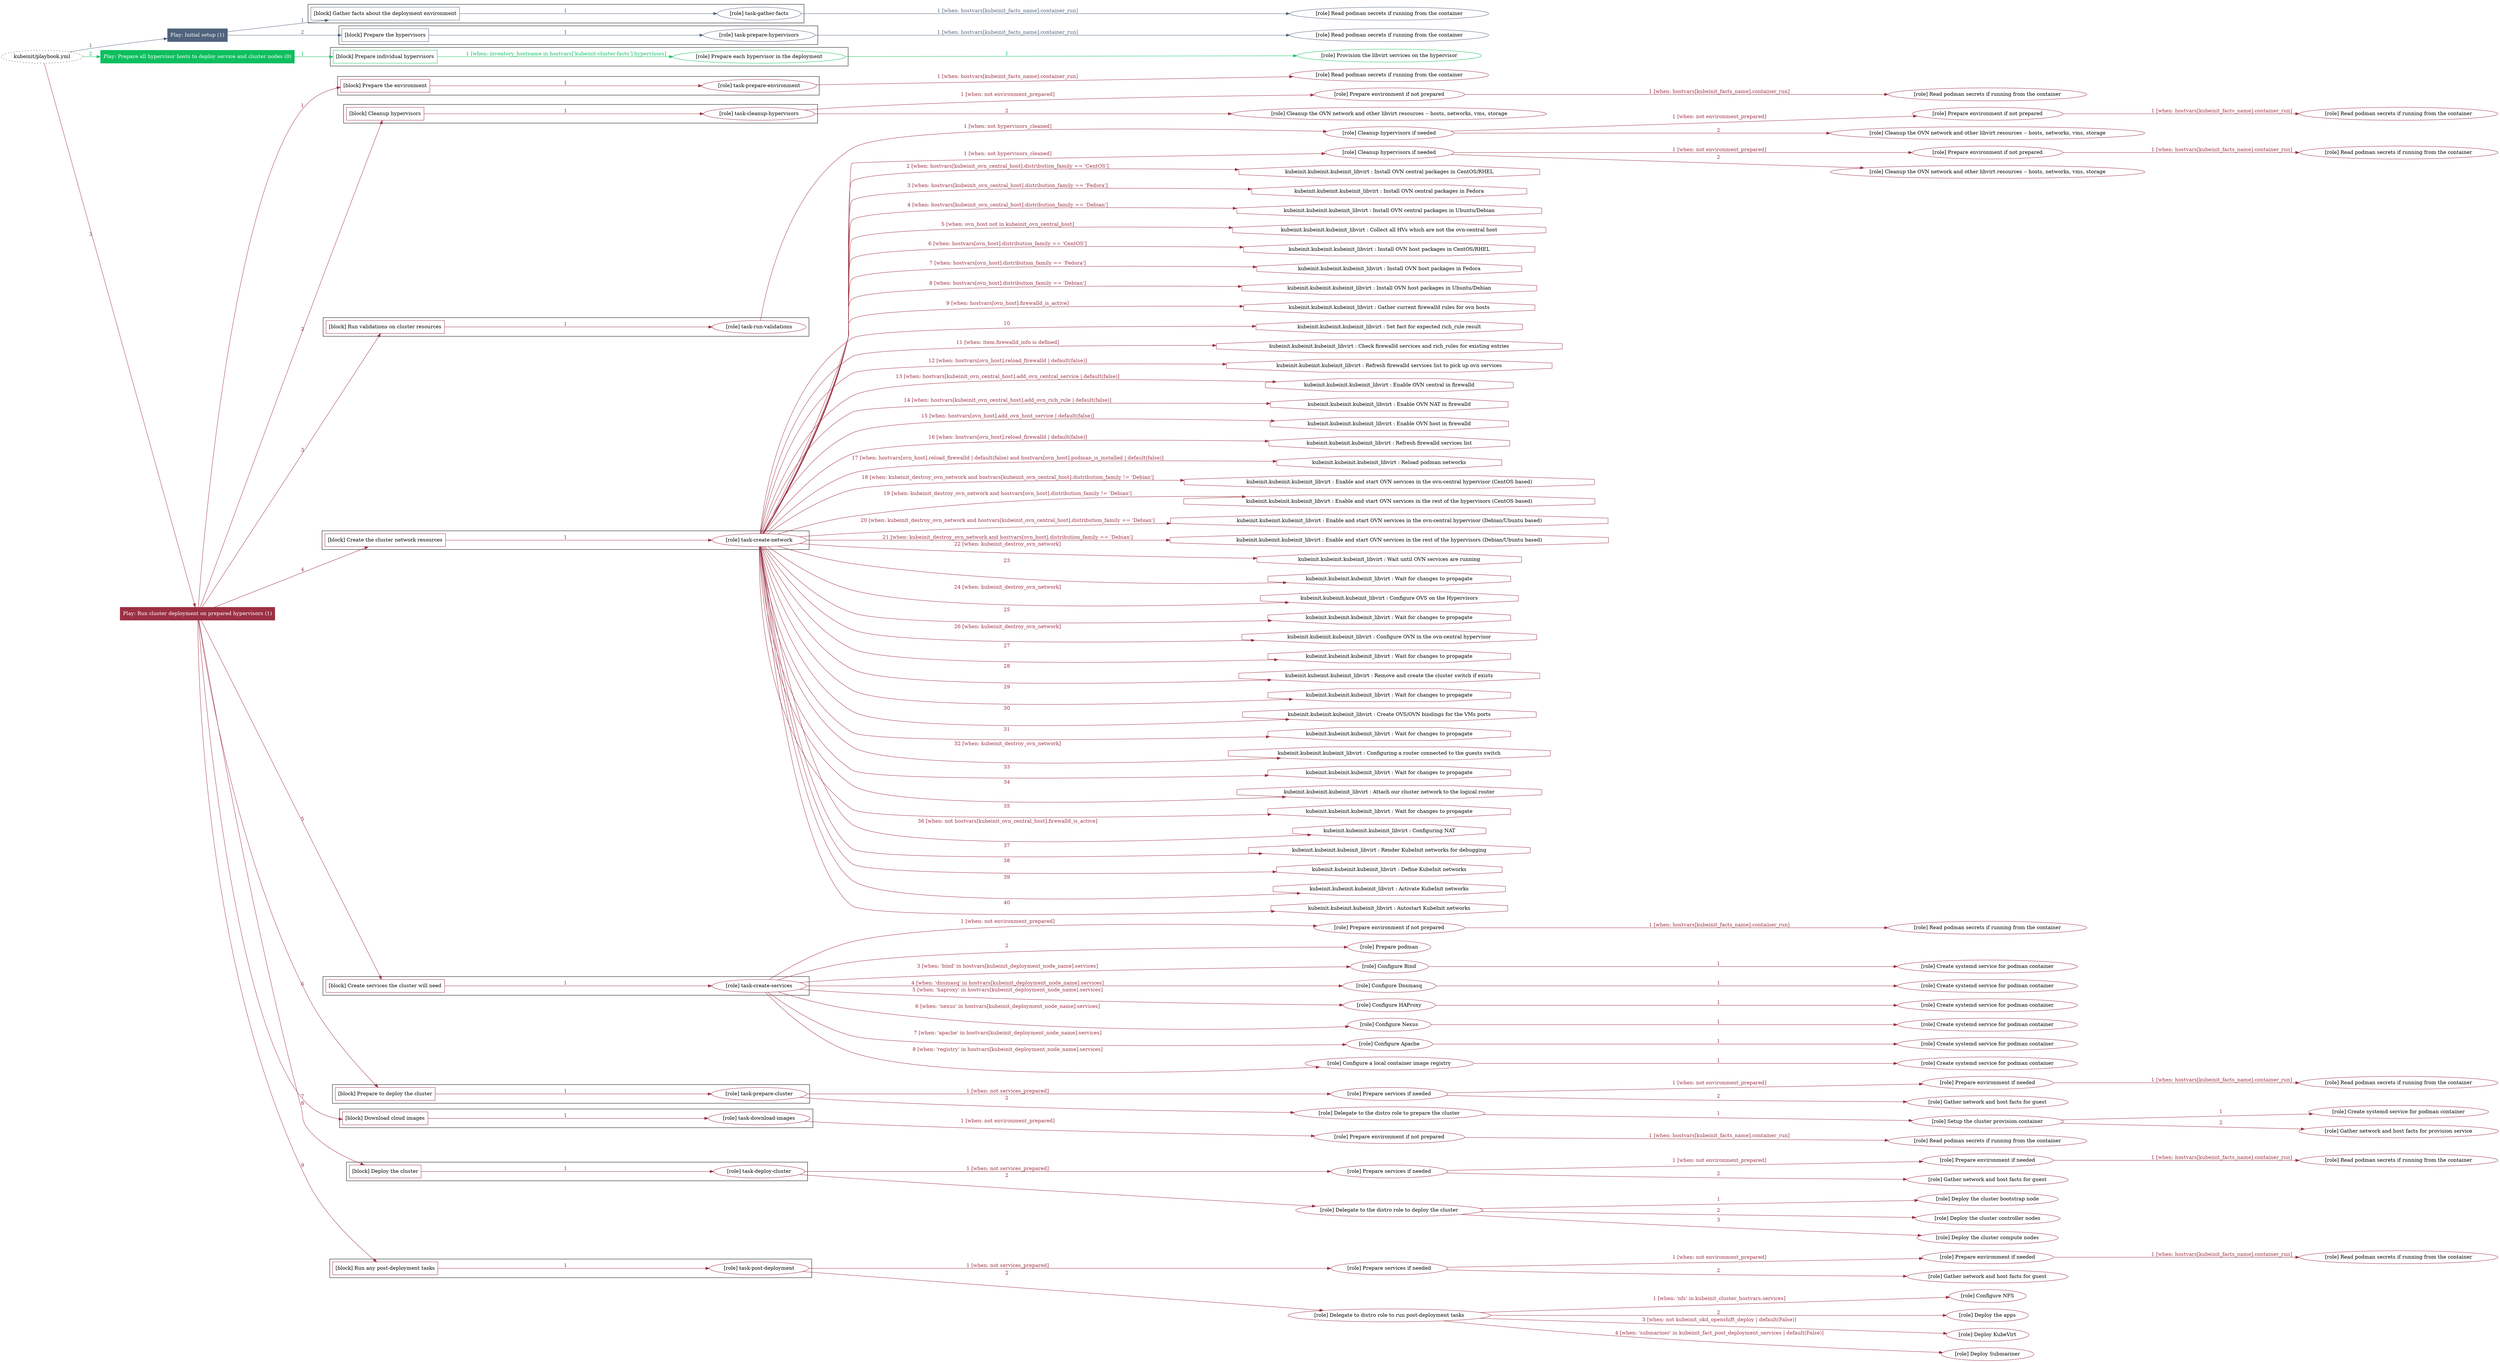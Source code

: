 digraph {
	graph [concentrate=true ordering=in rankdir=LR ratio=fill]
	edge [esep=5 sep=10]
	"kubeinit/playbook.yml" [id=root_node style=dotted]
	play_40a562e1 [label="Play: Initial setup (1)" color="#4f637d" fontcolor="#ffffff" id=play_40a562e1 shape=box style=filled tooltip=localhost]
	"kubeinit/playbook.yml" -> play_40a562e1 [label="1 " color="#4f637d" fontcolor="#4f637d" id=edge_08453124 labeltooltip="1 " tooltip="1 "]
	subgraph "Read podman secrets if running from the container" {
		role_82049441 [label="[role] Read podman secrets if running from the container" color="#4f637d" id=role_82049441 tooltip="Read podman secrets if running from the container"]
	}
	subgraph "task-gather-facts" {
		role_1b596ba8 [label="[role] task-gather-facts" color="#4f637d" id=role_1b596ba8 tooltip="task-gather-facts"]
		role_1b596ba8 -> role_82049441 [label="1 [when: hostvars[kubeinit_facts_name].container_run]" color="#4f637d" fontcolor="#4f637d" id=edge_bfa3de36 labeltooltip="1 [when: hostvars[kubeinit_facts_name].container_run]" tooltip="1 [when: hostvars[kubeinit_facts_name].container_run]"]
	}
	subgraph "Read podman secrets if running from the container" {
		role_7c72291d [label="[role] Read podman secrets if running from the container" color="#4f637d" id=role_7c72291d tooltip="Read podman secrets if running from the container"]
	}
	subgraph "task-prepare-hypervisors" {
		role_d25709a6 [label="[role] task-prepare-hypervisors" color="#4f637d" id=role_d25709a6 tooltip="task-prepare-hypervisors"]
		role_d25709a6 -> role_7c72291d [label="1 [when: hostvars[kubeinit_facts_name].container_run]" color="#4f637d" fontcolor="#4f637d" id=edge_4da88edd labeltooltip="1 [when: hostvars[kubeinit_facts_name].container_run]" tooltip="1 [when: hostvars[kubeinit_facts_name].container_run]"]
	}
	subgraph "Play: Initial setup (1)" {
		play_40a562e1 -> block_bb74b44d [label=1 color="#4f637d" fontcolor="#4f637d" id=edge_07989ad5 labeltooltip=1 tooltip=1]
		subgraph cluster_block_bb74b44d {
			block_bb74b44d [label="[block] Gather facts about the deployment environment" color="#4f637d" id=block_bb74b44d labeltooltip="Gather facts about the deployment environment" shape=box tooltip="Gather facts about the deployment environment"]
			block_bb74b44d -> role_1b596ba8 [label="1 " color="#4f637d" fontcolor="#4f637d" id=edge_405d76a9 labeltooltip="1 " tooltip="1 "]
		}
		play_40a562e1 -> block_6ef3c4cb [label=2 color="#4f637d" fontcolor="#4f637d" id=edge_e797453e labeltooltip=2 tooltip=2]
		subgraph cluster_block_6ef3c4cb {
			block_6ef3c4cb [label="[block] Prepare the hypervisors" color="#4f637d" id=block_6ef3c4cb labeltooltip="Prepare the hypervisors" shape=box tooltip="Prepare the hypervisors"]
			block_6ef3c4cb -> role_d25709a6 [label="1 " color="#4f637d" fontcolor="#4f637d" id=edge_7d63cb44 labeltooltip="1 " tooltip="1 "]
		}
	}
	play_74d61d35 [label="Play: Prepare all hypervisor hosts to deploy service and cluster nodes (0)" color="#0dbf5e" fontcolor="#ffffff" id=play_74d61d35 shape=box style=filled tooltip="Play: Prepare all hypervisor hosts to deploy service and cluster nodes (0)"]
	"kubeinit/playbook.yml" -> play_74d61d35 [label="2 " color="#0dbf5e" fontcolor="#0dbf5e" id=edge_9058902a labeltooltip="2 " tooltip="2 "]
	subgraph "Provision the libvirt services on the hypervisor" {
		role_2a81b2a1 [label="[role] Provision the libvirt services on the hypervisor" color="#0dbf5e" id=role_2a81b2a1 tooltip="Provision the libvirt services on the hypervisor"]
	}
	subgraph "Prepare each hypervisor in the deployment" {
		role_b76b29c3 [label="[role] Prepare each hypervisor in the deployment" color="#0dbf5e" id=role_b76b29c3 tooltip="Prepare each hypervisor in the deployment"]
		role_b76b29c3 -> role_2a81b2a1 [label="1 " color="#0dbf5e" fontcolor="#0dbf5e" id=edge_5bd75b82 labeltooltip="1 " tooltip="1 "]
	}
	subgraph "Play: Prepare all hypervisor hosts to deploy service and cluster nodes (0)" {
		play_74d61d35 -> block_7cc64cf1 [label=1 color="#0dbf5e" fontcolor="#0dbf5e" id=edge_053cdfb1 labeltooltip=1 tooltip=1]
		subgraph cluster_block_7cc64cf1 {
			block_7cc64cf1 [label="[block] Prepare individual hypervisors" color="#0dbf5e" id=block_7cc64cf1 labeltooltip="Prepare individual hypervisors" shape=box tooltip="Prepare individual hypervisors"]
			block_7cc64cf1 -> role_b76b29c3 [label="1 [when: inventory_hostname in hostvars['kubeinit-cluster-facts'].hypervisors]" color="#0dbf5e" fontcolor="#0dbf5e" id=edge_450418eb labeltooltip="1 [when: inventory_hostname in hostvars['kubeinit-cluster-facts'].hypervisors]" tooltip="1 [when: inventory_hostname in hostvars['kubeinit-cluster-facts'].hypervisors]"]
		}
	}
	play_f79e3e32 [label="Play: Run cluster deployment on prepared hypervisors (1)" color="#9c3043" fontcolor="#ffffff" id=play_f79e3e32 shape=box style=filled tooltip=localhost]
	"kubeinit/playbook.yml" -> play_f79e3e32 [label="3 " color="#9c3043" fontcolor="#9c3043" id=edge_fdbec0ab labeltooltip="3 " tooltip="3 "]
	subgraph "Read podman secrets if running from the container" {
		role_764e9688 [label="[role] Read podman secrets if running from the container" color="#9c3043" id=role_764e9688 tooltip="Read podman secrets if running from the container"]
	}
	subgraph "task-prepare-environment" {
		role_87e48ccc [label="[role] task-prepare-environment" color="#9c3043" id=role_87e48ccc tooltip="task-prepare-environment"]
		role_87e48ccc -> role_764e9688 [label="1 [when: hostvars[kubeinit_facts_name].container_run]" color="#9c3043" fontcolor="#9c3043" id=edge_19c777c8 labeltooltip="1 [when: hostvars[kubeinit_facts_name].container_run]" tooltip="1 [when: hostvars[kubeinit_facts_name].container_run]"]
	}
	subgraph "Read podman secrets if running from the container" {
		role_6f47d620 [label="[role] Read podman secrets if running from the container" color="#9c3043" id=role_6f47d620 tooltip="Read podman secrets if running from the container"]
	}
	subgraph "Prepare environment if not prepared" {
		role_1dfe9a4b [label="[role] Prepare environment if not prepared" color="#9c3043" id=role_1dfe9a4b tooltip="Prepare environment if not prepared"]
		role_1dfe9a4b -> role_6f47d620 [label="1 [when: hostvars[kubeinit_facts_name].container_run]" color="#9c3043" fontcolor="#9c3043" id=edge_ae1ee299 labeltooltip="1 [when: hostvars[kubeinit_facts_name].container_run]" tooltip="1 [when: hostvars[kubeinit_facts_name].container_run]"]
	}
	subgraph "Cleanup the OVN network and other libvirt resources -- hosts, networks, vms, storage" {
		role_bbb4a9c3 [label="[role] Cleanup the OVN network and other libvirt resources -- hosts, networks, vms, storage" color="#9c3043" id=role_bbb4a9c3 tooltip="Cleanup the OVN network and other libvirt resources -- hosts, networks, vms, storage"]
	}
	subgraph "task-cleanup-hypervisors" {
		role_a47eeae1 [label="[role] task-cleanup-hypervisors" color="#9c3043" id=role_a47eeae1 tooltip="task-cleanup-hypervisors"]
		role_a47eeae1 -> role_1dfe9a4b [label="1 [when: not environment_prepared]" color="#9c3043" fontcolor="#9c3043" id=edge_9a014526 labeltooltip="1 [when: not environment_prepared]" tooltip="1 [when: not environment_prepared]"]
		role_a47eeae1 -> role_bbb4a9c3 [label="2 " color="#9c3043" fontcolor="#9c3043" id=edge_72b5d8d8 labeltooltip="2 " tooltip="2 "]
	}
	subgraph "Read podman secrets if running from the container" {
		role_e1c67a9d [label="[role] Read podman secrets if running from the container" color="#9c3043" id=role_e1c67a9d tooltip="Read podman secrets if running from the container"]
	}
	subgraph "Prepare environment if not prepared" {
		role_1264e72e [label="[role] Prepare environment if not prepared" color="#9c3043" id=role_1264e72e tooltip="Prepare environment if not prepared"]
		role_1264e72e -> role_e1c67a9d [label="1 [when: hostvars[kubeinit_facts_name].container_run]" color="#9c3043" fontcolor="#9c3043" id=edge_c5d715de labeltooltip="1 [when: hostvars[kubeinit_facts_name].container_run]" tooltip="1 [when: hostvars[kubeinit_facts_name].container_run]"]
	}
	subgraph "Cleanup the OVN network and other libvirt resources -- hosts, networks, vms, storage" {
		role_5f0af9ec [label="[role] Cleanup the OVN network and other libvirt resources -- hosts, networks, vms, storage" color="#9c3043" id=role_5f0af9ec tooltip="Cleanup the OVN network and other libvirt resources -- hosts, networks, vms, storage"]
	}
	subgraph "Cleanup hypervisors if needed" {
		role_5d8e8165 [label="[role] Cleanup hypervisors if needed" color="#9c3043" id=role_5d8e8165 tooltip="Cleanup hypervisors if needed"]
		role_5d8e8165 -> role_1264e72e [label="1 [when: not environment_prepared]" color="#9c3043" fontcolor="#9c3043" id=edge_f6f32d86 labeltooltip="1 [when: not environment_prepared]" tooltip="1 [when: not environment_prepared]"]
		role_5d8e8165 -> role_5f0af9ec [label="2 " color="#9c3043" fontcolor="#9c3043" id=edge_86075838 labeltooltip="2 " tooltip="2 "]
	}
	subgraph "task-run-validations" {
		role_0f422a36 [label="[role] task-run-validations" color="#9c3043" id=role_0f422a36 tooltip="task-run-validations"]
		role_0f422a36 -> role_5d8e8165 [label="1 [when: not hypervisors_cleaned]" color="#9c3043" fontcolor="#9c3043" id=edge_c0ad6c95 labeltooltip="1 [when: not hypervisors_cleaned]" tooltip="1 [when: not hypervisors_cleaned]"]
	}
	subgraph "Read podman secrets if running from the container" {
		role_a625f9b5 [label="[role] Read podman secrets if running from the container" color="#9c3043" id=role_a625f9b5 tooltip="Read podman secrets if running from the container"]
	}
	subgraph "Prepare environment if not prepared" {
		role_9fbe1984 [label="[role] Prepare environment if not prepared" color="#9c3043" id=role_9fbe1984 tooltip="Prepare environment if not prepared"]
		role_9fbe1984 -> role_a625f9b5 [label="1 [when: hostvars[kubeinit_facts_name].container_run]" color="#9c3043" fontcolor="#9c3043" id=edge_cfd0ca4b labeltooltip="1 [when: hostvars[kubeinit_facts_name].container_run]" tooltip="1 [when: hostvars[kubeinit_facts_name].container_run]"]
	}
	subgraph "Cleanup the OVN network and other libvirt resources -- hosts, networks, vms, storage" {
		role_1e4e7b4a [label="[role] Cleanup the OVN network and other libvirt resources -- hosts, networks, vms, storage" color="#9c3043" id=role_1e4e7b4a tooltip="Cleanup the OVN network and other libvirt resources -- hosts, networks, vms, storage"]
	}
	subgraph "Cleanup hypervisors if needed" {
		role_8033d121 [label="[role] Cleanup hypervisors if needed" color="#9c3043" id=role_8033d121 tooltip="Cleanup hypervisors if needed"]
		role_8033d121 -> role_9fbe1984 [label="1 [when: not environment_prepared]" color="#9c3043" fontcolor="#9c3043" id=edge_f238a499 labeltooltip="1 [when: not environment_prepared]" tooltip="1 [when: not environment_prepared]"]
		role_8033d121 -> role_1e4e7b4a [label="2 " color="#9c3043" fontcolor="#9c3043" id=edge_044740e8 labeltooltip="2 " tooltip="2 "]
	}
	subgraph "task-create-network" {
		role_04b38567 [label="[role] task-create-network" color="#9c3043" id=role_04b38567 tooltip="task-create-network"]
		role_04b38567 -> role_8033d121 [label="1 [when: not hypervisors_cleaned]" color="#9c3043" fontcolor="#9c3043" id=edge_b4ddcab4 labeltooltip="1 [when: not hypervisors_cleaned]" tooltip="1 [when: not hypervisors_cleaned]"]
		task_17b6dac5 [label="kubeinit.kubeinit.kubeinit_libvirt : Install OVN central packages in CentOS/RHEL" color="#9c3043" id=task_17b6dac5 shape=octagon tooltip="kubeinit.kubeinit.kubeinit_libvirt : Install OVN central packages in CentOS/RHEL"]
		role_04b38567 -> task_17b6dac5 [label="2 [when: hostvars[kubeinit_ovn_central_host].distribution_family == 'CentOS']" color="#9c3043" fontcolor="#9c3043" id=edge_490864b8 labeltooltip="2 [when: hostvars[kubeinit_ovn_central_host].distribution_family == 'CentOS']" tooltip="2 [when: hostvars[kubeinit_ovn_central_host].distribution_family == 'CentOS']"]
		task_336b172f [label="kubeinit.kubeinit.kubeinit_libvirt : Install OVN central packages in Fedora" color="#9c3043" id=task_336b172f shape=octagon tooltip="kubeinit.kubeinit.kubeinit_libvirt : Install OVN central packages in Fedora"]
		role_04b38567 -> task_336b172f [label="3 [when: hostvars[kubeinit_ovn_central_host].distribution_family == 'Fedora']" color="#9c3043" fontcolor="#9c3043" id=edge_70a2ff4f labeltooltip="3 [when: hostvars[kubeinit_ovn_central_host].distribution_family == 'Fedora']" tooltip="3 [when: hostvars[kubeinit_ovn_central_host].distribution_family == 'Fedora']"]
		task_a4cec09b [label="kubeinit.kubeinit.kubeinit_libvirt : Install OVN central packages in Ubuntu/Debian" color="#9c3043" id=task_a4cec09b shape=octagon tooltip="kubeinit.kubeinit.kubeinit_libvirt : Install OVN central packages in Ubuntu/Debian"]
		role_04b38567 -> task_a4cec09b [label="4 [when: hostvars[kubeinit_ovn_central_host].distribution_family == 'Debian']" color="#9c3043" fontcolor="#9c3043" id=edge_02af4e7d labeltooltip="4 [when: hostvars[kubeinit_ovn_central_host].distribution_family == 'Debian']" tooltip="4 [when: hostvars[kubeinit_ovn_central_host].distribution_family == 'Debian']"]
		task_ef29b1ea [label="kubeinit.kubeinit.kubeinit_libvirt : Collect all HVs which are not the ovn-central host" color="#9c3043" id=task_ef29b1ea shape=octagon tooltip="kubeinit.kubeinit.kubeinit_libvirt : Collect all HVs which are not the ovn-central host"]
		role_04b38567 -> task_ef29b1ea [label="5 [when: ovn_host not in kubeinit_ovn_central_host]" color="#9c3043" fontcolor="#9c3043" id=edge_bc4c8ade labeltooltip="5 [when: ovn_host not in kubeinit_ovn_central_host]" tooltip="5 [when: ovn_host not in kubeinit_ovn_central_host]"]
		task_f6954dcf [label="kubeinit.kubeinit.kubeinit_libvirt : Install OVN host packages in CentOS/RHEL" color="#9c3043" id=task_f6954dcf shape=octagon tooltip="kubeinit.kubeinit.kubeinit_libvirt : Install OVN host packages in CentOS/RHEL"]
		role_04b38567 -> task_f6954dcf [label="6 [when: hostvars[ovn_host].distribution_family == 'CentOS']" color="#9c3043" fontcolor="#9c3043" id=edge_c1c88b5e labeltooltip="6 [when: hostvars[ovn_host].distribution_family == 'CentOS']" tooltip="6 [when: hostvars[ovn_host].distribution_family == 'CentOS']"]
		task_d07ded8d [label="kubeinit.kubeinit.kubeinit_libvirt : Install OVN host packages in Fedora" color="#9c3043" id=task_d07ded8d shape=octagon tooltip="kubeinit.kubeinit.kubeinit_libvirt : Install OVN host packages in Fedora"]
		role_04b38567 -> task_d07ded8d [label="7 [when: hostvars[ovn_host].distribution_family == 'Fedora']" color="#9c3043" fontcolor="#9c3043" id=edge_54f8e0eb labeltooltip="7 [when: hostvars[ovn_host].distribution_family == 'Fedora']" tooltip="7 [when: hostvars[ovn_host].distribution_family == 'Fedora']"]
		task_7067ad5e [label="kubeinit.kubeinit.kubeinit_libvirt : Install OVN host packages in Ubuntu/Debian" color="#9c3043" id=task_7067ad5e shape=octagon tooltip="kubeinit.kubeinit.kubeinit_libvirt : Install OVN host packages in Ubuntu/Debian"]
		role_04b38567 -> task_7067ad5e [label="8 [when: hostvars[ovn_host].distribution_family == 'Debian']" color="#9c3043" fontcolor="#9c3043" id=edge_3810dc14 labeltooltip="8 [when: hostvars[ovn_host].distribution_family == 'Debian']" tooltip="8 [when: hostvars[ovn_host].distribution_family == 'Debian']"]
		task_6132e92f [label="kubeinit.kubeinit.kubeinit_libvirt : Gather current firewalld rules for ovn hosts" color="#9c3043" id=task_6132e92f shape=octagon tooltip="kubeinit.kubeinit.kubeinit_libvirt : Gather current firewalld rules for ovn hosts"]
		role_04b38567 -> task_6132e92f [label="9 [when: hostvars[ovn_host].firewalld_is_active]" color="#9c3043" fontcolor="#9c3043" id=edge_69013f64 labeltooltip="9 [when: hostvars[ovn_host].firewalld_is_active]" tooltip="9 [when: hostvars[ovn_host].firewalld_is_active]"]
		task_9466d3b9 [label="kubeinit.kubeinit.kubeinit_libvirt : Set fact for expected rich_rule result" color="#9c3043" id=task_9466d3b9 shape=octagon tooltip="kubeinit.kubeinit.kubeinit_libvirt : Set fact for expected rich_rule result"]
		role_04b38567 -> task_9466d3b9 [label="10 " color="#9c3043" fontcolor="#9c3043" id=edge_6e8dee7b labeltooltip="10 " tooltip="10 "]
		task_163b4893 [label="kubeinit.kubeinit.kubeinit_libvirt : Check firewalld services and rich_rules for existing entries" color="#9c3043" id=task_163b4893 shape=octagon tooltip="kubeinit.kubeinit.kubeinit_libvirt : Check firewalld services and rich_rules for existing entries"]
		role_04b38567 -> task_163b4893 [label="11 [when: item.firewalld_info is defined]" color="#9c3043" fontcolor="#9c3043" id=edge_3f635250 labeltooltip="11 [when: item.firewalld_info is defined]" tooltip="11 [when: item.firewalld_info is defined]"]
		task_42831525 [label="kubeinit.kubeinit.kubeinit_libvirt : Refresh firewalld services list to pick up ovn services" color="#9c3043" id=task_42831525 shape=octagon tooltip="kubeinit.kubeinit.kubeinit_libvirt : Refresh firewalld services list to pick up ovn services"]
		role_04b38567 -> task_42831525 [label="12 [when: hostvars[ovn_host].reload_firewalld | default(false)]" color="#9c3043" fontcolor="#9c3043" id=edge_bff9036f labeltooltip="12 [when: hostvars[ovn_host].reload_firewalld | default(false)]" tooltip="12 [when: hostvars[ovn_host].reload_firewalld | default(false)]"]
		task_0dee4e84 [label="kubeinit.kubeinit.kubeinit_libvirt : Enable OVN central in firewalld" color="#9c3043" id=task_0dee4e84 shape=octagon tooltip="kubeinit.kubeinit.kubeinit_libvirt : Enable OVN central in firewalld"]
		role_04b38567 -> task_0dee4e84 [label="13 [when: hostvars[kubeinit_ovn_central_host].add_ovn_central_service | default(false)]" color="#9c3043" fontcolor="#9c3043" id=edge_9bb309a9 labeltooltip="13 [when: hostvars[kubeinit_ovn_central_host].add_ovn_central_service | default(false)]" tooltip="13 [when: hostvars[kubeinit_ovn_central_host].add_ovn_central_service | default(false)]"]
		task_3d23e281 [label="kubeinit.kubeinit.kubeinit_libvirt : Enable OVN NAT in firewalld" color="#9c3043" id=task_3d23e281 shape=octagon tooltip="kubeinit.kubeinit.kubeinit_libvirt : Enable OVN NAT in firewalld"]
		role_04b38567 -> task_3d23e281 [label="14 [when: hostvars[kubeinit_ovn_central_host].add_ovn_rich_rule | default(false)]" color="#9c3043" fontcolor="#9c3043" id=edge_26bd552f labeltooltip="14 [when: hostvars[kubeinit_ovn_central_host].add_ovn_rich_rule | default(false)]" tooltip="14 [when: hostvars[kubeinit_ovn_central_host].add_ovn_rich_rule | default(false)]"]
		task_3744ca73 [label="kubeinit.kubeinit.kubeinit_libvirt : Enable OVN host in firewalld" color="#9c3043" id=task_3744ca73 shape=octagon tooltip="kubeinit.kubeinit.kubeinit_libvirt : Enable OVN host in firewalld"]
		role_04b38567 -> task_3744ca73 [label="15 [when: hostvars[ovn_host].add_ovn_host_service | default(false)]" color="#9c3043" fontcolor="#9c3043" id=edge_9c800cf9 labeltooltip="15 [when: hostvars[ovn_host].add_ovn_host_service | default(false)]" tooltip="15 [when: hostvars[ovn_host].add_ovn_host_service | default(false)]"]
		task_aed9559b [label="kubeinit.kubeinit.kubeinit_libvirt : Refresh firewalld services list" color="#9c3043" id=task_aed9559b shape=octagon tooltip="kubeinit.kubeinit.kubeinit_libvirt : Refresh firewalld services list"]
		role_04b38567 -> task_aed9559b [label="16 [when: hostvars[ovn_host].reload_firewalld | default(false)]" color="#9c3043" fontcolor="#9c3043" id=edge_0e3627b1 labeltooltip="16 [when: hostvars[ovn_host].reload_firewalld | default(false)]" tooltip="16 [when: hostvars[ovn_host].reload_firewalld | default(false)]"]
		task_1e40dcbc [label="kubeinit.kubeinit.kubeinit_libvirt : Reload podman networks" color="#9c3043" id=task_1e40dcbc shape=octagon tooltip="kubeinit.kubeinit.kubeinit_libvirt : Reload podman networks"]
		role_04b38567 -> task_1e40dcbc [label="17 [when: hostvars[ovn_host].reload_firewalld | default(false) and hostvars[ovn_host].podman_is_installed | default(false)]" color="#9c3043" fontcolor="#9c3043" id=edge_8cdb7337 labeltooltip="17 [when: hostvars[ovn_host].reload_firewalld | default(false) and hostvars[ovn_host].podman_is_installed | default(false)]" tooltip="17 [when: hostvars[ovn_host].reload_firewalld | default(false) and hostvars[ovn_host].podman_is_installed | default(false)]"]
		task_c5a44167 [label="kubeinit.kubeinit.kubeinit_libvirt : Enable and start OVN services in the ovn-central hypervisor (CentOS based)" color="#9c3043" id=task_c5a44167 shape=octagon tooltip="kubeinit.kubeinit.kubeinit_libvirt : Enable and start OVN services in the ovn-central hypervisor (CentOS based)"]
		role_04b38567 -> task_c5a44167 [label="18 [when: kubeinit_destroy_ovn_network and hostvars[kubeinit_ovn_central_host].distribution_family != 'Debian']" color="#9c3043" fontcolor="#9c3043" id=edge_9114abe2 labeltooltip="18 [when: kubeinit_destroy_ovn_network and hostvars[kubeinit_ovn_central_host].distribution_family != 'Debian']" tooltip="18 [when: kubeinit_destroy_ovn_network and hostvars[kubeinit_ovn_central_host].distribution_family != 'Debian']"]
		task_aeb82859 [label="kubeinit.kubeinit.kubeinit_libvirt : Enable and start OVN services in the rest of the hypervisors (CentOS based)" color="#9c3043" id=task_aeb82859 shape=octagon tooltip="kubeinit.kubeinit.kubeinit_libvirt : Enable and start OVN services in the rest of the hypervisors (CentOS based)"]
		role_04b38567 -> task_aeb82859 [label="19 [when: kubeinit_destroy_ovn_network and hostvars[ovn_host].distribution_family != 'Debian']" color="#9c3043" fontcolor="#9c3043" id=edge_9d0c9e1e labeltooltip="19 [when: kubeinit_destroy_ovn_network and hostvars[ovn_host].distribution_family != 'Debian']" tooltip="19 [when: kubeinit_destroy_ovn_network and hostvars[ovn_host].distribution_family != 'Debian']"]
		task_a6c01e3c [label="kubeinit.kubeinit.kubeinit_libvirt : Enable and start OVN services in the ovn-central hypervisor (Debian/Ubuntu based)" color="#9c3043" id=task_a6c01e3c shape=octagon tooltip="kubeinit.kubeinit.kubeinit_libvirt : Enable and start OVN services in the ovn-central hypervisor (Debian/Ubuntu based)"]
		role_04b38567 -> task_a6c01e3c [label="20 [when: kubeinit_destroy_ovn_network and hostvars[kubeinit_ovn_central_host].distribution_family == 'Debian']" color="#9c3043" fontcolor="#9c3043" id=edge_f1262f50 labeltooltip="20 [when: kubeinit_destroy_ovn_network and hostvars[kubeinit_ovn_central_host].distribution_family == 'Debian']" tooltip="20 [when: kubeinit_destroy_ovn_network and hostvars[kubeinit_ovn_central_host].distribution_family == 'Debian']"]
		task_11a43b80 [label="kubeinit.kubeinit.kubeinit_libvirt : Enable and start OVN services in the rest of the hypervisors (Debian/Ubuntu based)" color="#9c3043" id=task_11a43b80 shape=octagon tooltip="kubeinit.kubeinit.kubeinit_libvirt : Enable and start OVN services in the rest of the hypervisors (Debian/Ubuntu based)"]
		role_04b38567 -> task_11a43b80 [label="21 [when: kubeinit_destroy_ovn_network and hostvars[ovn_host].distribution_family == 'Debian']" color="#9c3043" fontcolor="#9c3043" id=edge_da8ebb72 labeltooltip="21 [when: kubeinit_destroy_ovn_network and hostvars[ovn_host].distribution_family == 'Debian']" tooltip="21 [when: kubeinit_destroy_ovn_network and hostvars[ovn_host].distribution_family == 'Debian']"]
		task_244af7c8 [label="kubeinit.kubeinit.kubeinit_libvirt : Wait until OVN services are running" color="#9c3043" id=task_244af7c8 shape=octagon tooltip="kubeinit.kubeinit.kubeinit_libvirt : Wait until OVN services are running"]
		role_04b38567 -> task_244af7c8 [label="22 [when: kubeinit_destroy_ovn_network]" color="#9c3043" fontcolor="#9c3043" id=edge_b1b75b9c labeltooltip="22 [when: kubeinit_destroy_ovn_network]" tooltip="22 [when: kubeinit_destroy_ovn_network]"]
		task_1bf2831c [label="kubeinit.kubeinit.kubeinit_libvirt : Wait for changes to propagate" color="#9c3043" id=task_1bf2831c shape=octagon tooltip="kubeinit.kubeinit.kubeinit_libvirt : Wait for changes to propagate"]
		role_04b38567 -> task_1bf2831c [label="23 " color="#9c3043" fontcolor="#9c3043" id=edge_3c8e4eb6 labeltooltip="23 " tooltip="23 "]
		task_22030d04 [label="kubeinit.kubeinit.kubeinit_libvirt : Configure OVS on the Hypervisors" color="#9c3043" id=task_22030d04 shape=octagon tooltip="kubeinit.kubeinit.kubeinit_libvirt : Configure OVS on the Hypervisors"]
		role_04b38567 -> task_22030d04 [label="24 [when: kubeinit_destroy_ovn_network]" color="#9c3043" fontcolor="#9c3043" id=edge_dceef4dd labeltooltip="24 [when: kubeinit_destroy_ovn_network]" tooltip="24 [when: kubeinit_destroy_ovn_network]"]
		task_d0662753 [label="kubeinit.kubeinit.kubeinit_libvirt : Wait for changes to propagate" color="#9c3043" id=task_d0662753 shape=octagon tooltip="kubeinit.kubeinit.kubeinit_libvirt : Wait for changes to propagate"]
		role_04b38567 -> task_d0662753 [label="25 " color="#9c3043" fontcolor="#9c3043" id=edge_5662ef74 labeltooltip="25 " tooltip="25 "]
		task_8ae3830b [label="kubeinit.kubeinit.kubeinit_libvirt : Configure OVN in the ovn-central hypervisor" color="#9c3043" id=task_8ae3830b shape=octagon tooltip="kubeinit.kubeinit.kubeinit_libvirt : Configure OVN in the ovn-central hypervisor"]
		role_04b38567 -> task_8ae3830b [label="26 [when: kubeinit_destroy_ovn_network]" color="#9c3043" fontcolor="#9c3043" id=edge_10dc40de labeltooltip="26 [when: kubeinit_destroy_ovn_network]" tooltip="26 [when: kubeinit_destroy_ovn_network]"]
		task_0b12d48e [label="kubeinit.kubeinit.kubeinit_libvirt : Wait for changes to propagate" color="#9c3043" id=task_0b12d48e shape=octagon tooltip="kubeinit.kubeinit.kubeinit_libvirt : Wait for changes to propagate"]
		role_04b38567 -> task_0b12d48e [label="27 " color="#9c3043" fontcolor="#9c3043" id=edge_9a99e376 labeltooltip="27 " tooltip="27 "]
		task_525a710a [label="kubeinit.kubeinit.kubeinit_libvirt : Remove and create the cluster switch if exists" color="#9c3043" id=task_525a710a shape=octagon tooltip="kubeinit.kubeinit.kubeinit_libvirt : Remove and create the cluster switch if exists"]
		role_04b38567 -> task_525a710a [label="28 " color="#9c3043" fontcolor="#9c3043" id=edge_42bb7cc4 labeltooltip="28 " tooltip="28 "]
		task_9770281d [label="kubeinit.kubeinit.kubeinit_libvirt : Wait for changes to propagate" color="#9c3043" id=task_9770281d shape=octagon tooltip="kubeinit.kubeinit.kubeinit_libvirt : Wait for changes to propagate"]
		role_04b38567 -> task_9770281d [label="29 " color="#9c3043" fontcolor="#9c3043" id=edge_91034628 labeltooltip="29 " tooltip="29 "]
		task_1c8afed4 [label="kubeinit.kubeinit.kubeinit_libvirt : Create OVS/OVN bindings for the VMs ports" color="#9c3043" id=task_1c8afed4 shape=octagon tooltip="kubeinit.kubeinit.kubeinit_libvirt : Create OVS/OVN bindings for the VMs ports"]
		role_04b38567 -> task_1c8afed4 [label="30 " color="#9c3043" fontcolor="#9c3043" id=edge_b0bed749 labeltooltip="30 " tooltip="30 "]
		task_4c829125 [label="kubeinit.kubeinit.kubeinit_libvirt : Wait for changes to propagate" color="#9c3043" id=task_4c829125 shape=octagon tooltip="kubeinit.kubeinit.kubeinit_libvirt : Wait for changes to propagate"]
		role_04b38567 -> task_4c829125 [label="31 " color="#9c3043" fontcolor="#9c3043" id=edge_b279dc51 labeltooltip="31 " tooltip="31 "]
		task_757fb48a [label="kubeinit.kubeinit.kubeinit_libvirt : Configuring a router connected to the guests switch" color="#9c3043" id=task_757fb48a shape=octagon tooltip="kubeinit.kubeinit.kubeinit_libvirt : Configuring a router connected to the guests switch"]
		role_04b38567 -> task_757fb48a [label="32 [when: kubeinit_destroy_ovn_network]" color="#9c3043" fontcolor="#9c3043" id=edge_3c3ebc5c labeltooltip="32 [when: kubeinit_destroy_ovn_network]" tooltip="32 [when: kubeinit_destroy_ovn_network]"]
		task_f9c87dba [label="kubeinit.kubeinit.kubeinit_libvirt : Wait for changes to propagate" color="#9c3043" id=task_f9c87dba shape=octagon tooltip="kubeinit.kubeinit.kubeinit_libvirt : Wait for changes to propagate"]
		role_04b38567 -> task_f9c87dba [label="33 " color="#9c3043" fontcolor="#9c3043" id=edge_2ab93438 labeltooltip="33 " tooltip="33 "]
		task_607892bb [label="kubeinit.kubeinit.kubeinit_libvirt : Attach our cluster network to the logical router" color="#9c3043" id=task_607892bb shape=octagon tooltip="kubeinit.kubeinit.kubeinit_libvirt : Attach our cluster network to the logical router"]
		role_04b38567 -> task_607892bb [label="34 " color="#9c3043" fontcolor="#9c3043" id=edge_ab6ee665 labeltooltip="34 " tooltip="34 "]
		task_616eba42 [label="kubeinit.kubeinit.kubeinit_libvirt : Wait for changes to propagate" color="#9c3043" id=task_616eba42 shape=octagon tooltip="kubeinit.kubeinit.kubeinit_libvirt : Wait for changes to propagate"]
		role_04b38567 -> task_616eba42 [label="35 " color="#9c3043" fontcolor="#9c3043" id=edge_3da412bc labeltooltip="35 " tooltip="35 "]
		task_bcd36892 [label="kubeinit.kubeinit.kubeinit_libvirt : Configuring NAT" color="#9c3043" id=task_bcd36892 shape=octagon tooltip="kubeinit.kubeinit.kubeinit_libvirt : Configuring NAT"]
		role_04b38567 -> task_bcd36892 [label="36 [when: not hostvars[kubeinit_ovn_central_host].firewalld_is_active]" color="#9c3043" fontcolor="#9c3043" id=edge_aa234a4d labeltooltip="36 [when: not hostvars[kubeinit_ovn_central_host].firewalld_is_active]" tooltip="36 [when: not hostvars[kubeinit_ovn_central_host].firewalld_is_active]"]
		task_18c4b574 [label="kubeinit.kubeinit.kubeinit_libvirt : Render KubeInit networks for debugging" color="#9c3043" id=task_18c4b574 shape=octagon tooltip="kubeinit.kubeinit.kubeinit_libvirt : Render KubeInit networks for debugging"]
		role_04b38567 -> task_18c4b574 [label="37 " color="#9c3043" fontcolor="#9c3043" id=edge_1902a81c labeltooltip="37 " tooltip="37 "]
		task_4092a5d6 [label="kubeinit.kubeinit.kubeinit_libvirt : Define KubeInit networks" color="#9c3043" id=task_4092a5d6 shape=octagon tooltip="kubeinit.kubeinit.kubeinit_libvirt : Define KubeInit networks"]
		role_04b38567 -> task_4092a5d6 [label="38 " color="#9c3043" fontcolor="#9c3043" id=edge_c6c68d74 labeltooltip="38 " tooltip="38 "]
		task_06ff0f49 [label="kubeinit.kubeinit.kubeinit_libvirt : Activate KubeInit networks" color="#9c3043" id=task_06ff0f49 shape=octagon tooltip="kubeinit.kubeinit.kubeinit_libvirt : Activate KubeInit networks"]
		role_04b38567 -> task_06ff0f49 [label="39 " color="#9c3043" fontcolor="#9c3043" id=edge_686e777f labeltooltip="39 " tooltip="39 "]
		task_6922c52d [label="kubeinit.kubeinit.kubeinit_libvirt : Autostart KubeInit networks" color="#9c3043" id=task_6922c52d shape=octagon tooltip="kubeinit.kubeinit.kubeinit_libvirt : Autostart KubeInit networks"]
		role_04b38567 -> task_6922c52d [label="40 " color="#9c3043" fontcolor="#9c3043" id=edge_244e5ef1 labeltooltip="40 " tooltip="40 "]
	}
	subgraph "Read podman secrets if running from the container" {
		role_d1e93f50 [label="[role] Read podman secrets if running from the container" color="#9c3043" id=role_d1e93f50 tooltip="Read podman secrets if running from the container"]
	}
	subgraph "Prepare environment if not prepared" {
		role_0b1530a8 [label="[role] Prepare environment if not prepared" color="#9c3043" id=role_0b1530a8 tooltip="Prepare environment if not prepared"]
		role_0b1530a8 -> role_d1e93f50 [label="1 [when: hostvars[kubeinit_facts_name].container_run]" color="#9c3043" fontcolor="#9c3043" id=edge_f2d1e239 labeltooltip="1 [when: hostvars[kubeinit_facts_name].container_run]" tooltip="1 [when: hostvars[kubeinit_facts_name].container_run]"]
	}
	subgraph "Prepare podman" {
		role_3e557efb [label="[role] Prepare podman" color="#9c3043" id=role_3e557efb tooltip="Prepare podman"]
	}
	subgraph "Create systemd service for podman container" {
		role_5bafd81b [label="[role] Create systemd service for podman container" color="#9c3043" id=role_5bafd81b tooltip="Create systemd service for podman container"]
	}
	subgraph "Configure Bind" {
		role_3ad39e9e [label="[role] Configure Bind" color="#9c3043" id=role_3ad39e9e tooltip="Configure Bind"]
		role_3ad39e9e -> role_5bafd81b [label="1 " color="#9c3043" fontcolor="#9c3043" id=edge_34292328 labeltooltip="1 " tooltip="1 "]
	}
	subgraph "Create systemd service for podman container" {
		role_80d07e7d [label="[role] Create systemd service for podman container" color="#9c3043" id=role_80d07e7d tooltip="Create systemd service for podman container"]
	}
	subgraph "Configure Dnsmasq" {
		role_b4e15ce0 [label="[role] Configure Dnsmasq" color="#9c3043" id=role_b4e15ce0 tooltip="Configure Dnsmasq"]
		role_b4e15ce0 -> role_80d07e7d [label="1 " color="#9c3043" fontcolor="#9c3043" id=edge_0df9869d labeltooltip="1 " tooltip="1 "]
	}
	subgraph "Create systemd service for podman container" {
		role_04d0a5ea [label="[role] Create systemd service for podman container" color="#9c3043" id=role_04d0a5ea tooltip="Create systemd service for podman container"]
	}
	subgraph "Configure HAProxy" {
		role_05ebe6ee [label="[role] Configure HAProxy" color="#9c3043" id=role_05ebe6ee tooltip="Configure HAProxy"]
		role_05ebe6ee -> role_04d0a5ea [label="1 " color="#9c3043" fontcolor="#9c3043" id=edge_3295283b labeltooltip="1 " tooltip="1 "]
	}
	subgraph "Create systemd service for podman container" {
		role_7bdf59e9 [label="[role] Create systemd service for podman container" color="#9c3043" id=role_7bdf59e9 tooltip="Create systemd service for podman container"]
	}
	subgraph "Configure Nexus" {
		role_55fa1f10 [label="[role] Configure Nexus" color="#9c3043" id=role_55fa1f10 tooltip="Configure Nexus"]
		role_55fa1f10 -> role_7bdf59e9 [label="1 " color="#9c3043" fontcolor="#9c3043" id=edge_2d3aae00 labeltooltip="1 " tooltip="1 "]
	}
	subgraph "Create systemd service for podman container" {
		role_d35ba038 [label="[role] Create systemd service for podman container" color="#9c3043" id=role_d35ba038 tooltip="Create systemd service for podman container"]
	}
	subgraph "Configure Apache" {
		role_814fe929 [label="[role] Configure Apache" color="#9c3043" id=role_814fe929 tooltip="Configure Apache"]
		role_814fe929 -> role_d35ba038 [label="1 " color="#9c3043" fontcolor="#9c3043" id=edge_a708a3ac labeltooltip="1 " tooltip="1 "]
	}
	subgraph "Create systemd service for podman container" {
		role_cde71195 [label="[role] Create systemd service for podman container" color="#9c3043" id=role_cde71195 tooltip="Create systemd service for podman container"]
	}
	subgraph "Configure a local container image registry" {
		role_8e8337da [label="[role] Configure a local container image registry" color="#9c3043" id=role_8e8337da tooltip="Configure a local container image registry"]
		role_8e8337da -> role_cde71195 [label="1 " color="#9c3043" fontcolor="#9c3043" id=edge_c9ea84b2 labeltooltip="1 " tooltip="1 "]
	}
	subgraph "task-create-services" {
		role_3692b3be [label="[role] task-create-services" color="#9c3043" id=role_3692b3be tooltip="task-create-services"]
		role_3692b3be -> role_0b1530a8 [label="1 [when: not environment_prepared]" color="#9c3043" fontcolor="#9c3043" id=edge_63539651 labeltooltip="1 [when: not environment_prepared]" tooltip="1 [when: not environment_prepared]"]
		role_3692b3be -> role_3e557efb [label="2 " color="#9c3043" fontcolor="#9c3043" id=edge_ed04967b labeltooltip="2 " tooltip="2 "]
		role_3692b3be -> role_3ad39e9e [label="3 [when: 'bind' in hostvars[kubeinit_deployment_node_name].services]" color="#9c3043" fontcolor="#9c3043" id=edge_15f9cc6b labeltooltip="3 [when: 'bind' in hostvars[kubeinit_deployment_node_name].services]" tooltip="3 [when: 'bind' in hostvars[kubeinit_deployment_node_name].services]"]
		role_3692b3be -> role_b4e15ce0 [label="4 [when: 'dnsmasq' in hostvars[kubeinit_deployment_node_name].services]" color="#9c3043" fontcolor="#9c3043" id=edge_cc592060 labeltooltip="4 [when: 'dnsmasq' in hostvars[kubeinit_deployment_node_name].services]" tooltip="4 [when: 'dnsmasq' in hostvars[kubeinit_deployment_node_name].services]"]
		role_3692b3be -> role_05ebe6ee [label="5 [when: 'haproxy' in hostvars[kubeinit_deployment_node_name].services]" color="#9c3043" fontcolor="#9c3043" id=edge_ddae0823 labeltooltip="5 [when: 'haproxy' in hostvars[kubeinit_deployment_node_name].services]" tooltip="5 [when: 'haproxy' in hostvars[kubeinit_deployment_node_name].services]"]
		role_3692b3be -> role_55fa1f10 [label="6 [when: 'nexus' in hostvars[kubeinit_deployment_node_name].services]" color="#9c3043" fontcolor="#9c3043" id=edge_42f79e5b labeltooltip="6 [when: 'nexus' in hostvars[kubeinit_deployment_node_name].services]" tooltip="6 [when: 'nexus' in hostvars[kubeinit_deployment_node_name].services]"]
		role_3692b3be -> role_814fe929 [label="7 [when: 'apache' in hostvars[kubeinit_deployment_node_name].services]" color="#9c3043" fontcolor="#9c3043" id=edge_102ab0f0 labeltooltip="7 [when: 'apache' in hostvars[kubeinit_deployment_node_name].services]" tooltip="7 [when: 'apache' in hostvars[kubeinit_deployment_node_name].services]"]
		role_3692b3be -> role_8e8337da [label="8 [when: 'registry' in hostvars[kubeinit_deployment_node_name].services]" color="#9c3043" fontcolor="#9c3043" id=edge_d017bc46 labeltooltip="8 [when: 'registry' in hostvars[kubeinit_deployment_node_name].services]" tooltip="8 [when: 'registry' in hostvars[kubeinit_deployment_node_name].services]"]
	}
	subgraph "Read podman secrets if running from the container" {
		role_391d37b3 [label="[role] Read podman secrets if running from the container" color="#9c3043" id=role_391d37b3 tooltip="Read podman secrets if running from the container"]
	}
	subgraph "Prepare environment if needed" {
		role_f1d0649f [label="[role] Prepare environment if needed" color="#9c3043" id=role_f1d0649f tooltip="Prepare environment if needed"]
		role_f1d0649f -> role_391d37b3 [label="1 [when: hostvars[kubeinit_facts_name].container_run]" color="#9c3043" fontcolor="#9c3043" id=edge_2418241a labeltooltip="1 [when: hostvars[kubeinit_facts_name].container_run]" tooltip="1 [when: hostvars[kubeinit_facts_name].container_run]"]
	}
	subgraph "Gather network and host facts for guest" {
		role_35413a88 [label="[role] Gather network and host facts for guest" color="#9c3043" id=role_35413a88 tooltip="Gather network and host facts for guest"]
	}
	subgraph "Prepare services if needed" {
		role_74bb71a3 [label="[role] Prepare services if needed" color="#9c3043" id=role_74bb71a3 tooltip="Prepare services if needed"]
		role_74bb71a3 -> role_f1d0649f [label="1 [when: not environment_prepared]" color="#9c3043" fontcolor="#9c3043" id=edge_8fdbcb32 labeltooltip="1 [when: not environment_prepared]" tooltip="1 [when: not environment_prepared]"]
		role_74bb71a3 -> role_35413a88 [label="2 " color="#9c3043" fontcolor="#9c3043" id=edge_4ad19c85 labeltooltip="2 " tooltip="2 "]
	}
	subgraph "Create systemd service for podman container" {
		role_e8462ed0 [label="[role] Create systemd service for podman container" color="#9c3043" id=role_e8462ed0 tooltip="Create systemd service for podman container"]
	}
	subgraph "Gather network and host facts for provision service" {
		role_3023a701 [label="[role] Gather network and host facts for provision service" color="#9c3043" id=role_3023a701 tooltip="Gather network and host facts for provision service"]
	}
	subgraph "Setup the cluster provision container" {
		role_00cf3dce [label="[role] Setup the cluster provision container" color="#9c3043" id=role_00cf3dce tooltip="Setup the cluster provision container"]
		role_00cf3dce -> role_e8462ed0 [label="1 " color="#9c3043" fontcolor="#9c3043" id=edge_10a3667d labeltooltip="1 " tooltip="1 "]
		role_00cf3dce -> role_3023a701 [label="2 " color="#9c3043" fontcolor="#9c3043" id=edge_971c0cad labeltooltip="2 " tooltip="2 "]
	}
	subgraph "Delegate to the distro role to prepare the cluster" {
		role_d45cfb68 [label="[role] Delegate to the distro role to prepare the cluster" color="#9c3043" id=role_d45cfb68 tooltip="Delegate to the distro role to prepare the cluster"]
		role_d45cfb68 -> role_00cf3dce [label="1 " color="#9c3043" fontcolor="#9c3043" id=edge_565a5ec1 labeltooltip="1 " tooltip="1 "]
	}
	subgraph "task-prepare-cluster" {
		role_440bd150 [label="[role] task-prepare-cluster" color="#9c3043" id=role_440bd150 tooltip="task-prepare-cluster"]
		role_440bd150 -> role_74bb71a3 [label="1 [when: not services_prepared]" color="#9c3043" fontcolor="#9c3043" id=edge_e9565d09 labeltooltip="1 [when: not services_prepared]" tooltip="1 [when: not services_prepared]"]
		role_440bd150 -> role_d45cfb68 [label="2 " color="#9c3043" fontcolor="#9c3043" id=edge_997794f2 labeltooltip="2 " tooltip="2 "]
	}
	subgraph "Read podman secrets if running from the container" {
		role_72627231 [label="[role] Read podman secrets if running from the container" color="#9c3043" id=role_72627231 tooltip="Read podman secrets if running from the container"]
	}
	subgraph "Prepare environment if not prepared" {
		role_0fffc8c0 [label="[role] Prepare environment if not prepared" color="#9c3043" id=role_0fffc8c0 tooltip="Prepare environment if not prepared"]
		role_0fffc8c0 -> role_72627231 [label="1 [when: hostvars[kubeinit_facts_name].container_run]" color="#9c3043" fontcolor="#9c3043" id=edge_c94bbd4d labeltooltip="1 [when: hostvars[kubeinit_facts_name].container_run]" tooltip="1 [when: hostvars[kubeinit_facts_name].container_run]"]
	}
	subgraph "task-download-images" {
		role_3aaa4553 [label="[role] task-download-images" color="#9c3043" id=role_3aaa4553 tooltip="task-download-images"]
		role_3aaa4553 -> role_0fffc8c0 [label="1 [when: not environment_prepared]" color="#9c3043" fontcolor="#9c3043" id=edge_03f74381 labeltooltip="1 [when: not environment_prepared]" tooltip="1 [when: not environment_prepared]"]
	}
	subgraph "Read podman secrets if running from the container" {
		role_01ad0332 [label="[role] Read podman secrets if running from the container" color="#9c3043" id=role_01ad0332 tooltip="Read podman secrets if running from the container"]
	}
	subgraph "Prepare environment if needed" {
		role_f4cd486d [label="[role] Prepare environment if needed" color="#9c3043" id=role_f4cd486d tooltip="Prepare environment if needed"]
		role_f4cd486d -> role_01ad0332 [label="1 [when: hostvars[kubeinit_facts_name].container_run]" color="#9c3043" fontcolor="#9c3043" id=edge_e54e948a labeltooltip="1 [when: hostvars[kubeinit_facts_name].container_run]" tooltip="1 [when: hostvars[kubeinit_facts_name].container_run]"]
	}
	subgraph "Gather network and host facts for guest" {
		role_d05cd5a3 [label="[role] Gather network and host facts for guest" color="#9c3043" id=role_d05cd5a3 tooltip="Gather network and host facts for guest"]
	}
	subgraph "Prepare services if needed" {
		role_72bba360 [label="[role] Prepare services if needed" color="#9c3043" id=role_72bba360 tooltip="Prepare services if needed"]
		role_72bba360 -> role_f4cd486d [label="1 [when: not environment_prepared]" color="#9c3043" fontcolor="#9c3043" id=edge_3f21e156 labeltooltip="1 [when: not environment_prepared]" tooltip="1 [when: not environment_prepared]"]
		role_72bba360 -> role_d05cd5a3 [label="2 " color="#9c3043" fontcolor="#9c3043" id=edge_6d5141d3 labeltooltip="2 " tooltip="2 "]
	}
	subgraph "Deploy the cluster bootstrap node" {
		role_8b3f3bce [label="[role] Deploy the cluster bootstrap node" color="#9c3043" id=role_8b3f3bce tooltip="Deploy the cluster bootstrap node"]
	}
	subgraph "Deploy the cluster controller nodes" {
		role_83c2be16 [label="[role] Deploy the cluster controller nodes" color="#9c3043" id=role_83c2be16 tooltip="Deploy the cluster controller nodes"]
	}
	subgraph "Deploy the cluster compute nodes" {
		role_4718a7e3 [label="[role] Deploy the cluster compute nodes" color="#9c3043" id=role_4718a7e3 tooltip="Deploy the cluster compute nodes"]
	}
	subgraph "Delegate to the distro role to deploy the cluster" {
		role_845bbd52 [label="[role] Delegate to the distro role to deploy the cluster" color="#9c3043" id=role_845bbd52 tooltip="Delegate to the distro role to deploy the cluster"]
		role_845bbd52 -> role_8b3f3bce [label="1 " color="#9c3043" fontcolor="#9c3043" id=edge_04c1874b labeltooltip="1 " tooltip="1 "]
		role_845bbd52 -> role_83c2be16 [label="2 " color="#9c3043" fontcolor="#9c3043" id=edge_e472f281 labeltooltip="2 " tooltip="2 "]
		role_845bbd52 -> role_4718a7e3 [label="3 " color="#9c3043" fontcolor="#9c3043" id=edge_8168df4c labeltooltip="3 " tooltip="3 "]
	}
	subgraph "task-deploy-cluster" {
		role_23475b1b [label="[role] task-deploy-cluster" color="#9c3043" id=role_23475b1b tooltip="task-deploy-cluster"]
		role_23475b1b -> role_72bba360 [label="1 [when: not services_prepared]" color="#9c3043" fontcolor="#9c3043" id=edge_466247cc labeltooltip="1 [when: not services_prepared]" tooltip="1 [when: not services_prepared]"]
		role_23475b1b -> role_845bbd52 [label="2 " color="#9c3043" fontcolor="#9c3043" id=edge_ec32c6bb labeltooltip="2 " tooltip="2 "]
	}
	subgraph "Read podman secrets if running from the container" {
		role_88424400 [label="[role] Read podman secrets if running from the container" color="#9c3043" id=role_88424400 tooltip="Read podman secrets if running from the container"]
	}
	subgraph "Prepare environment if needed" {
		role_788cca65 [label="[role] Prepare environment if needed" color="#9c3043" id=role_788cca65 tooltip="Prepare environment if needed"]
		role_788cca65 -> role_88424400 [label="1 [when: hostvars[kubeinit_facts_name].container_run]" color="#9c3043" fontcolor="#9c3043" id=edge_0cf56b00 labeltooltip="1 [when: hostvars[kubeinit_facts_name].container_run]" tooltip="1 [when: hostvars[kubeinit_facts_name].container_run]"]
	}
	subgraph "Gather network and host facts for guest" {
		role_0c97adb2 [label="[role] Gather network and host facts for guest" color="#9c3043" id=role_0c97adb2 tooltip="Gather network and host facts for guest"]
	}
	subgraph "Prepare services if needed" {
		role_1ba401c0 [label="[role] Prepare services if needed" color="#9c3043" id=role_1ba401c0 tooltip="Prepare services if needed"]
		role_1ba401c0 -> role_788cca65 [label="1 [when: not environment_prepared]" color="#9c3043" fontcolor="#9c3043" id=edge_7ff6876a labeltooltip="1 [when: not environment_prepared]" tooltip="1 [when: not environment_prepared]"]
		role_1ba401c0 -> role_0c97adb2 [label="2 " color="#9c3043" fontcolor="#9c3043" id=edge_6e6912fe labeltooltip="2 " tooltip="2 "]
	}
	subgraph "Configure NFS" {
		role_4025ba72 [label="[role] Configure NFS" color="#9c3043" id=role_4025ba72 tooltip="Configure NFS"]
	}
	subgraph "Deploy the apps" {
		role_1e801af2 [label="[role] Deploy the apps" color="#9c3043" id=role_1e801af2 tooltip="Deploy the apps"]
	}
	subgraph "Deploy KubeVirt" {
		role_10e27e30 [label="[role] Deploy KubeVirt" color="#9c3043" id=role_10e27e30 tooltip="Deploy KubeVirt"]
	}
	subgraph "Deploy Submariner" {
		role_7f91d690 [label="[role] Deploy Submariner" color="#9c3043" id=role_7f91d690 tooltip="Deploy Submariner"]
	}
	subgraph "Delegate to distro role to run post-deployment tasks" {
		role_a40a245b [label="[role] Delegate to distro role to run post-deployment tasks" color="#9c3043" id=role_a40a245b tooltip="Delegate to distro role to run post-deployment tasks"]
		role_a40a245b -> role_4025ba72 [label="1 [when: 'nfs' in kubeinit_cluster_hostvars.services]" color="#9c3043" fontcolor="#9c3043" id=edge_db6ab152 labeltooltip="1 [when: 'nfs' in kubeinit_cluster_hostvars.services]" tooltip="1 [when: 'nfs' in kubeinit_cluster_hostvars.services]"]
		role_a40a245b -> role_1e801af2 [label="2 " color="#9c3043" fontcolor="#9c3043" id=edge_4a08fa41 labeltooltip="2 " tooltip="2 "]
		role_a40a245b -> role_10e27e30 [label="3 [when: not kubeinit_okd_openshift_deploy | default(False)]" color="#9c3043" fontcolor="#9c3043" id=edge_8616ae74 labeltooltip="3 [when: not kubeinit_okd_openshift_deploy | default(False)]" tooltip="3 [when: not kubeinit_okd_openshift_deploy | default(False)]"]
		role_a40a245b -> role_7f91d690 [label="4 [when: 'submariner' in kubeinit_fact_post_deployment_services | default(False)]" color="#9c3043" fontcolor="#9c3043" id=edge_26b03be5 labeltooltip="4 [when: 'submariner' in kubeinit_fact_post_deployment_services | default(False)]" tooltip="4 [when: 'submariner' in kubeinit_fact_post_deployment_services | default(False)]"]
	}
	subgraph "task-post-deployment" {
		role_b10923f3 [label="[role] task-post-deployment" color="#9c3043" id=role_b10923f3 tooltip="task-post-deployment"]
		role_b10923f3 -> role_1ba401c0 [label="1 [when: not services_prepared]" color="#9c3043" fontcolor="#9c3043" id=edge_4c1107d9 labeltooltip="1 [when: not services_prepared]" tooltip="1 [when: not services_prepared]"]
		role_b10923f3 -> role_a40a245b [label="2 " color="#9c3043" fontcolor="#9c3043" id=edge_ebe73eba labeltooltip="2 " tooltip="2 "]
	}
	subgraph "Play: Run cluster deployment on prepared hypervisors (1)" {
		play_f79e3e32 -> block_e83128c0 [label=1 color="#9c3043" fontcolor="#9c3043" id=edge_e9ec745e labeltooltip=1 tooltip=1]
		subgraph cluster_block_e83128c0 {
			block_e83128c0 [label="[block] Prepare the environment" color="#9c3043" id=block_e83128c0 labeltooltip="Prepare the environment" shape=box tooltip="Prepare the environment"]
			block_e83128c0 -> role_87e48ccc [label="1 " color="#9c3043" fontcolor="#9c3043" id=edge_2ff3737c labeltooltip="1 " tooltip="1 "]
		}
		play_f79e3e32 -> block_30b5011a [label=2 color="#9c3043" fontcolor="#9c3043" id=edge_3f3ae9a3 labeltooltip=2 tooltip=2]
		subgraph cluster_block_30b5011a {
			block_30b5011a [label="[block] Cleanup hypervisors" color="#9c3043" id=block_30b5011a labeltooltip="Cleanup hypervisors" shape=box tooltip="Cleanup hypervisors"]
			block_30b5011a -> role_a47eeae1 [label="1 " color="#9c3043" fontcolor="#9c3043" id=edge_1c5bcfe6 labeltooltip="1 " tooltip="1 "]
		}
		play_f79e3e32 -> block_029130d0 [label=3 color="#9c3043" fontcolor="#9c3043" id=edge_8c2b56b1 labeltooltip=3 tooltip=3]
		subgraph cluster_block_029130d0 {
			block_029130d0 [label="[block] Run validations on cluster resources" color="#9c3043" id=block_029130d0 labeltooltip="Run validations on cluster resources" shape=box tooltip="Run validations on cluster resources"]
			block_029130d0 -> role_0f422a36 [label="1 " color="#9c3043" fontcolor="#9c3043" id=edge_62430f51 labeltooltip="1 " tooltip="1 "]
		}
		play_f79e3e32 -> block_1a16de6d [label=4 color="#9c3043" fontcolor="#9c3043" id=edge_a2615895 labeltooltip=4 tooltip=4]
		subgraph cluster_block_1a16de6d {
			block_1a16de6d [label="[block] Create the cluster network resources" color="#9c3043" id=block_1a16de6d labeltooltip="Create the cluster network resources" shape=box tooltip="Create the cluster network resources"]
			block_1a16de6d -> role_04b38567 [label="1 " color="#9c3043" fontcolor="#9c3043" id=edge_397bcba2 labeltooltip="1 " tooltip="1 "]
		}
		play_f79e3e32 -> block_13b72644 [label=5 color="#9c3043" fontcolor="#9c3043" id=edge_9bd0945f labeltooltip=5 tooltip=5]
		subgraph cluster_block_13b72644 {
			block_13b72644 [label="[block] Create services the cluster will need" color="#9c3043" id=block_13b72644 labeltooltip="Create services the cluster will need" shape=box tooltip="Create services the cluster will need"]
			block_13b72644 -> role_3692b3be [label="1 " color="#9c3043" fontcolor="#9c3043" id=edge_79ed5e57 labeltooltip="1 " tooltip="1 "]
		}
		play_f79e3e32 -> block_918d8a30 [label=6 color="#9c3043" fontcolor="#9c3043" id=edge_036a7654 labeltooltip=6 tooltip=6]
		subgraph cluster_block_918d8a30 {
			block_918d8a30 [label="[block] Prepare to deploy the cluster" color="#9c3043" id=block_918d8a30 labeltooltip="Prepare to deploy the cluster" shape=box tooltip="Prepare to deploy the cluster"]
			block_918d8a30 -> role_440bd150 [label="1 " color="#9c3043" fontcolor="#9c3043" id=edge_91c277ac labeltooltip="1 " tooltip="1 "]
		}
		play_f79e3e32 -> block_1b10c81d [label=7 color="#9c3043" fontcolor="#9c3043" id=edge_01aa25e2 labeltooltip=7 tooltip=7]
		subgraph cluster_block_1b10c81d {
			block_1b10c81d [label="[block] Download cloud images" color="#9c3043" id=block_1b10c81d labeltooltip="Download cloud images" shape=box tooltip="Download cloud images"]
			block_1b10c81d -> role_3aaa4553 [label="1 " color="#9c3043" fontcolor="#9c3043" id=edge_83b37745 labeltooltip="1 " tooltip="1 "]
		}
		play_f79e3e32 -> block_e702a675 [label=8 color="#9c3043" fontcolor="#9c3043" id=edge_bab26e96 labeltooltip=8 tooltip=8]
		subgraph cluster_block_e702a675 {
			block_e702a675 [label="[block] Deploy the cluster" color="#9c3043" id=block_e702a675 labeltooltip="Deploy the cluster" shape=box tooltip="Deploy the cluster"]
			block_e702a675 -> role_23475b1b [label="1 " color="#9c3043" fontcolor="#9c3043" id=edge_b363a37b labeltooltip="1 " tooltip="1 "]
		}
		play_f79e3e32 -> block_a6fdbde4 [label=9 color="#9c3043" fontcolor="#9c3043" id=edge_0285e595 labeltooltip=9 tooltip=9]
		subgraph cluster_block_a6fdbde4 {
			block_a6fdbde4 [label="[block] Run any post-deployment tasks" color="#9c3043" id=block_a6fdbde4 labeltooltip="Run any post-deployment tasks" shape=box tooltip="Run any post-deployment tasks"]
			block_a6fdbde4 -> role_b10923f3 [label="1 " color="#9c3043" fontcolor="#9c3043" id=edge_9facffd3 labeltooltip="1 " tooltip="1 "]
		}
	}
}
